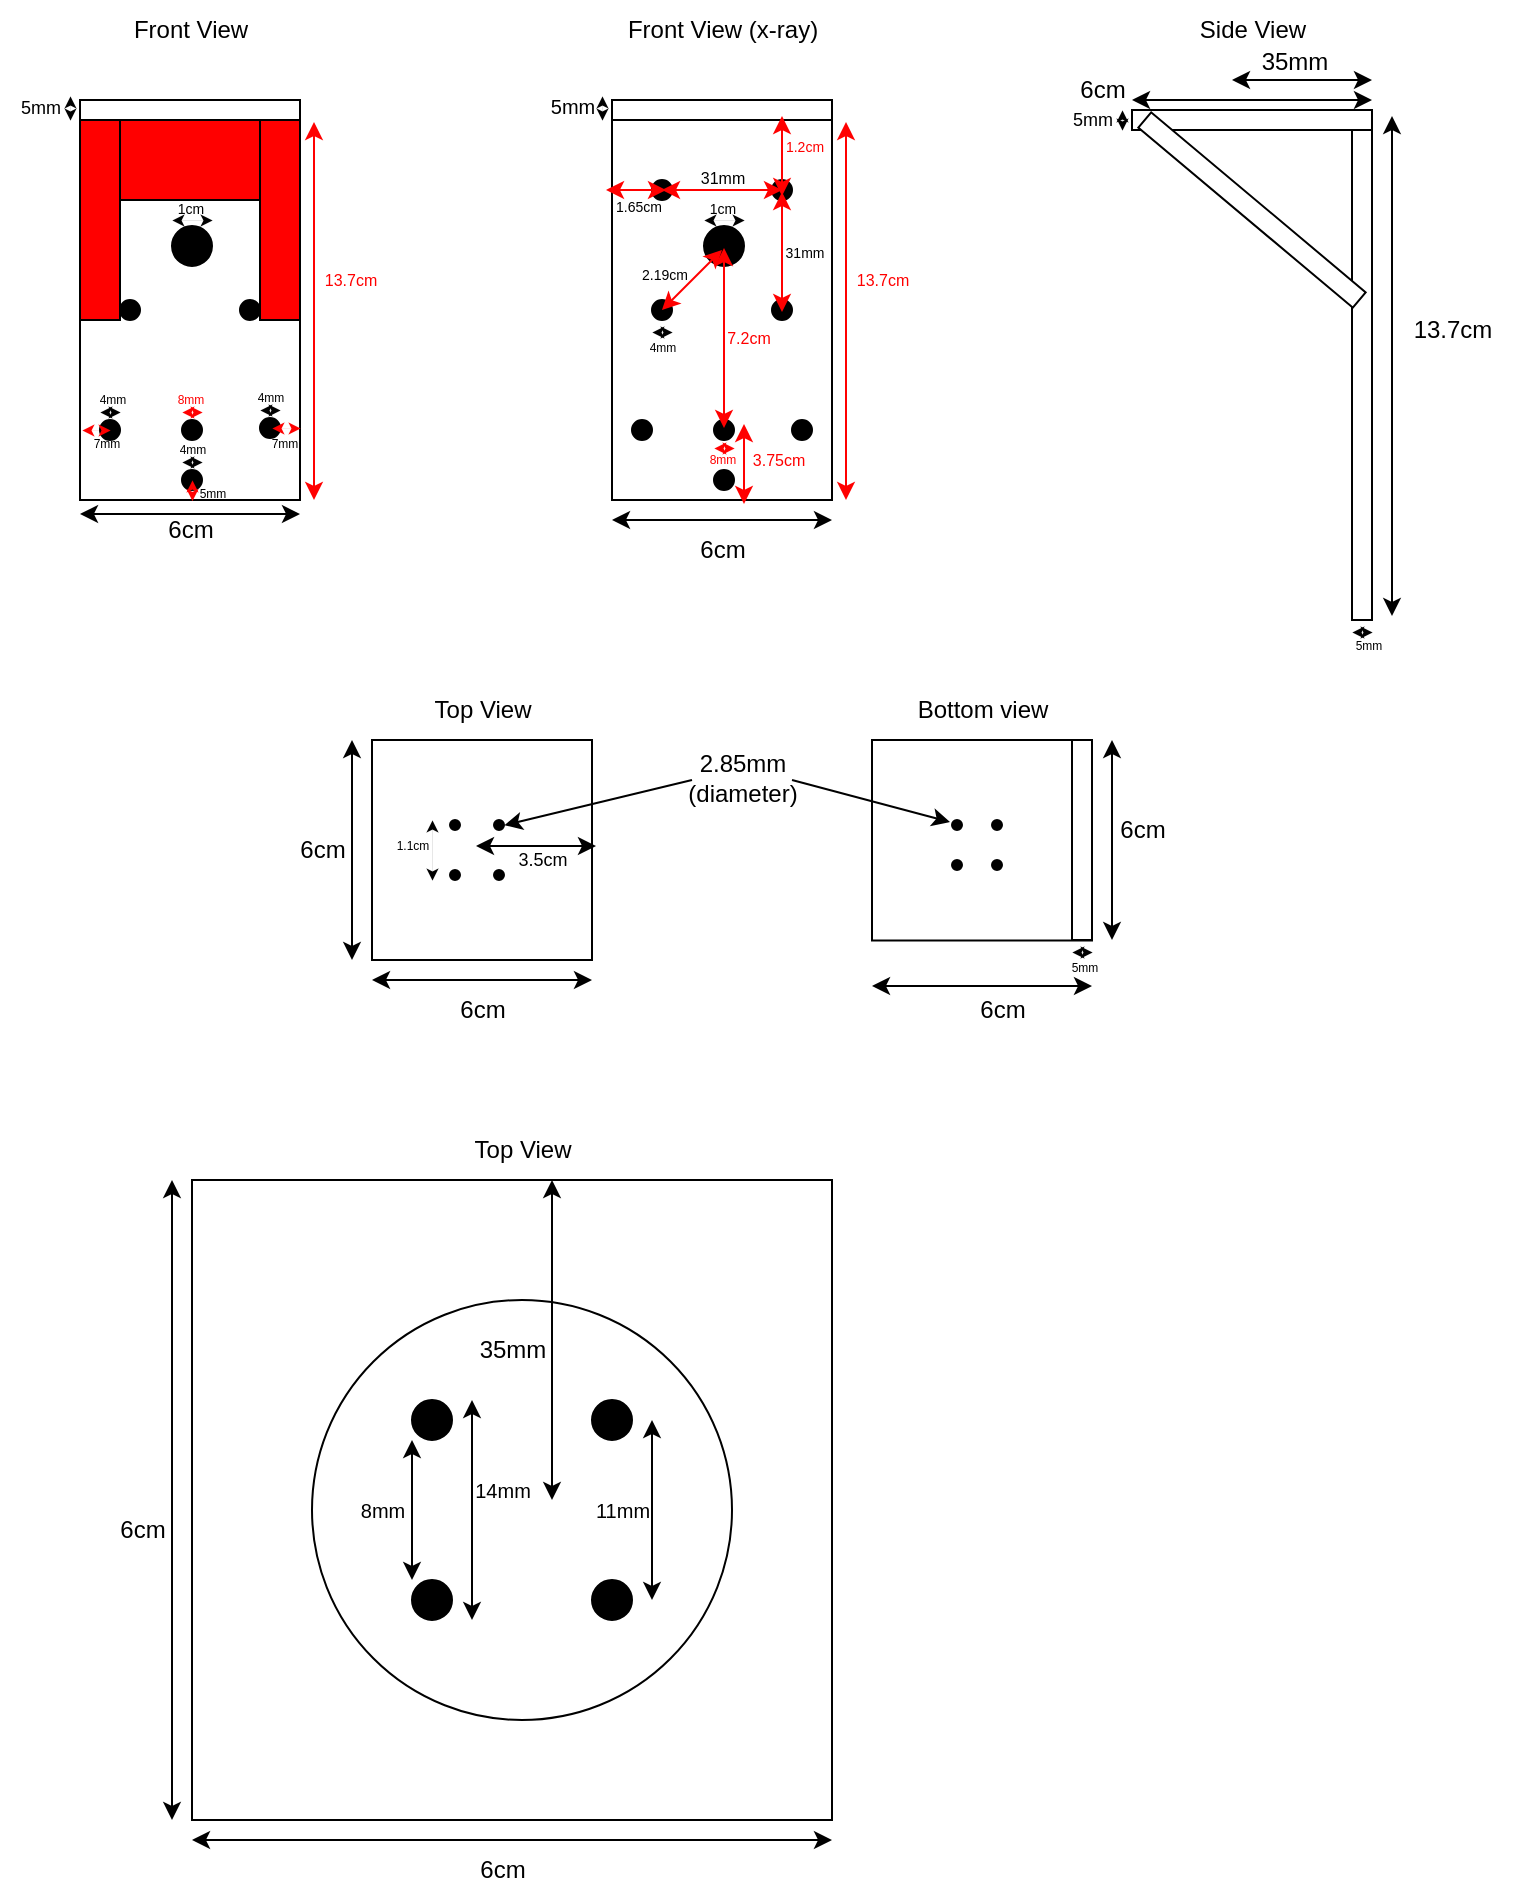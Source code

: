 <mxfile version="21.6.9" type="device">
  <diagram name="Page-1" id="BsBtJZdpCbDv1z-KSwcp">
    <mxGraphModel dx="869" dy="1185" grid="1" gridSize="10" guides="0" tooltips="1" connect="0" arrows="1" fold="1" page="1" pageScale="1" pageWidth="850" pageHeight="1100" math="0" shadow="0">
      <root>
        <mxCell id="0" />
        <mxCell id="1" parent="0" />
        <mxCell id="kdKn8kybxeGl5Rz80cqv-15" value="" style="rounded=0;whiteSpace=wrap;html=1;" parent="1" vertex="1">
          <mxGeometry x="150" y="640" width="320" height="320" as="geometry" />
        </mxCell>
        <mxCell id="kdKn8kybxeGl5Rz80cqv-3" value="" style="ellipse;whiteSpace=wrap;html=1;aspect=fixed;fillColor=none;" parent="1" vertex="1">
          <mxGeometry x="210" y="700" width="210" height="210" as="geometry" />
        </mxCell>
        <mxCell id="PWxH9HgvDrEOuIeiDxhd-13" value="" style="rounded=0;whiteSpace=wrap;html=1;fillColor=none;" parent="1" vertex="1">
          <mxGeometry x="240" y="420" width="110" height="110" as="geometry" />
        </mxCell>
        <mxCell id="k1mLw7IAGcoa_0EAjVNv-22" value="&lt;font style=&quot;font-size: 9px;&quot;&gt;3.5cm&lt;/font&gt;" style="text;html=1;align=center;verticalAlign=middle;resizable=0;points=[];autosize=1;strokeColor=none;fillColor=none;" parent="1" vertex="1">
          <mxGeometry x="300" y="464" width="50" height="30" as="geometry" />
        </mxCell>
        <mxCell id="PWxH9HgvDrEOuIeiDxhd-4" value="" style="rounded=0;whiteSpace=wrap;html=1;" parent="1" vertex="1">
          <mxGeometry x="730" y="105" width="10" height="255" as="geometry" />
        </mxCell>
        <mxCell id="PWxH9HgvDrEOuIeiDxhd-5" value="" style="rounded=0;whiteSpace=wrap;html=1;" parent="1" vertex="1">
          <mxGeometry x="620" y="105" width="120" height="10" as="geometry" />
        </mxCell>
        <mxCell id="PWxH9HgvDrEOuIeiDxhd-9" value="" style="rounded=0;whiteSpace=wrap;html=1;rotation=0;" parent="1" vertex="1">
          <mxGeometry x="490" y="420" width="110" height="100.25" as="geometry" />
        </mxCell>
        <mxCell id="PWxH9HgvDrEOuIeiDxhd-10" value="" style="rounded=0;whiteSpace=wrap;html=1;" parent="1" vertex="1">
          <mxGeometry x="590" y="420" width="10" height="100" as="geometry" />
        </mxCell>
        <mxCell id="PWxH9HgvDrEOuIeiDxhd-12" value="5mm" style="text;html=1;align=center;verticalAlign=middle;resizable=0;points=[];autosize=1;strokeColor=none;fillColor=none;fontSize=6;" parent="1" vertex="1">
          <mxGeometry x="718" y="363" width="40" height="20" as="geometry" />
        </mxCell>
        <mxCell id="PWxH9HgvDrEOuIeiDxhd-34" value="" style="ellipse;whiteSpace=wrap;html=1;aspect=fixed;fillColor=#000000;" parent="1" vertex="1">
          <mxGeometry x="279" y="460" width="5" height="5" as="geometry" />
        </mxCell>
        <mxCell id="PWxH9HgvDrEOuIeiDxhd-35" value="" style="ellipse;whiteSpace=wrap;html=1;aspect=fixed;fillColor=#000000;" parent="1" vertex="1">
          <mxGeometry x="301" y="460" width="5" height="5" as="geometry" />
        </mxCell>
        <mxCell id="PWxH9HgvDrEOuIeiDxhd-36" value="" style="ellipse;whiteSpace=wrap;html=1;aspect=fixed;fillColor=#000000;" parent="1" vertex="1">
          <mxGeometry x="301" y="485" width="5" height="5" as="geometry" />
        </mxCell>
        <mxCell id="PWxH9HgvDrEOuIeiDxhd-37" value="" style="ellipse;whiteSpace=wrap;html=1;aspect=fixed;fillColor=#000000;" parent="1" vertex="1">
          <mxGeometry x="279" y="485" width="5" height="5" as="geometry" />
        </mxCell>
        <mxCell id="PWxH9HgvDrEOuIeiDxhd-44" value="" style="endArrow=classic;html=1;rounded=0;entryX=1.038;entryY=0.524;entryDx=0;entryDy=0;entryPerimeter=0;" parent="1" target="PWxH9HgvDrEOuIeiDxhd-35" edge="1">
          <mxGeometry width="50" height="50" relative="1" as="geometry">
            <mxPoint x="400" y="440" as="sourcePoint" />
            <mxPoint x="430" y="360" as="targetPoint" />
          </mxGeometry>
        </mxCell>
        <mxCell id="PWxH9HgvDrEOuIeiDxhd-45" value="2.85mm&lt;br&gt;(diameter)" style="text;html=1;align=center;verticalAlign=middle;resizable=0;points=[];autosize=1;strokeColor=none;fillColor=none;" parent="1" vertex="1">
          <mxGeometry x="385" y="419" width="80" height="40" as="geometry" />
        </mxCell>
        <mxCell id="PWxH9HgvDrEOuIeiDxhd-46" value="" style="endArrow=classic;startArrow=classic;html=1;rounded=0;" parent="1" edge="1">
          <mxGeometry width="50" height="50" relative="1" as="geometry">
            <mxPoint x="740" y="100" as="sourcePoint" />
            <mxPoint x="620" y="100" as="targetPoint" />
          </mxGeometry>
        </mxCell>
        <mxCell id="PWxH9HgvDrEOuIeiDxhd-47" value="6cm" style="text;html=1;align=center;verticalAlign=middle;resizable=0;points=[];autosize=1;strokeColor=none;fillColor=none;" parent="1" vertex="1">
          <mxGeometry x="580" y="80" width="50" height="30" as="geometry" />
        </mxCell>
        <mxCell id="PWxH9HgvDrEOuIeiDxhd-50" value="" style="endArrow=classic;startArrow=classic;html=1;rounded=0;" parent="1" edge="1">
          <mxGeometry width="50" height="50" relative="1" as="geometry">
            <mxPoint x="330" y="800" as="sourcePoint" />
            <mxPoint x="330" y="640" as="targetPoint" />
          </mxGeometry>
        </mxCell>
        <mxCell id="PWxH9HgvDrEOuIeiDxhd-54" value="" style="ellipse;whiteSpace=wrap;html=1;aspect=fixed;fillColor=#000000;" parent="1" vertex="1">
          <mxGeometry x="550" y="460" width="5" height="5" as="geometry" />
        </mxCell>
        <mxCell id="PWxH9HgvDrEOuIeiDxhd-55" value="" style="ellipse;whiteSpace=wrap;html=1;aspect=fixed;fillColor=#000000;" parent="1" vertex="1">
          <mxGeometry x="530" y="480" width="5" height="5" as="geometry" />
        </mxCell>
        <mxCell id="PWxH9HgvDrEOuIeiDxhd-56" value="" style="ellipse;whiteSpace=wrap;html=1;aspect=fixed;fillColor=#000000;" parent="1" vertex="1">
          <mxGeometry x="530" y="460" width="5" height="5" as="geometry" />
        </mxCell>
        <mxCell id="PWxH9HgvDrEOuIeiDxhd-57" value="" style="ellipse;whiteSpace=wrap;html=1;aspect=fixed;fillColor=#000000;" parent="1" vertex="1">
          <mxGeometry x="550" y="480" width="5" height="5" as="geometry" />
        </mxCell>
        <mxCell id="PWxH9HgvDrEOuIeiDxhd-59" value="Side View" style="text;html=1;align=center;verticalAlign=middle;resizable=0;points=[];autosize=1;strokeColor=none;fillColor=none;" parent="1" vertex="1">
          <mxGeometry x="640" y="50" width="80" height="30" as="geometry" />
        </mxCell>
        <mxCell id="PWxH9HgvDrEOuIeiDxhd-60" value="Top View" style="text;html=1;align=center;verticalAlign=middle;resizable=0;points=[];autosize=1;strokeColor=none;fillColor=none;" parent="1" vertex="1">
          <mxGeometry x="260" y="390" width="70" height="30" as="geometry" />
        </mxCell>
        <mxCell id="PWxH9HgvDrEOuIeiDxhd-61" value="Bottom view" style="text;html=1;align=center;verticalAlign=middle;resizable=0;points=[];autosize=1;strokeColor=none;fillColor=none;" parent="1" vertex="1">
          <mxGeometry x="500" y="390" width="90" height="30" as="geometry" />
        </mxCell>
        <mxCell id="PWxH9HgvDrEOuIeiDxhd-62" value="" style="endArrow=classic;html=1;rounded=0;entryX=-0.2;entryY=0.2;entryDx=0;entryDy=0;entryPerimeter=0;" parent="1" target="PWxH9HgvDrEOuIeiDxhd-56" edge="1">
          <mxGeometry width="50" height="50" relative="1" as="geometry">
            <mxPoint x="450" y="440" as="sourcePoint" />
            <mxPoint x="380" y="340" as="targetPoint" />
          </mxGeometry>
        </mxCell>
        <mxCell id="k1mLw7IAGcoa_0EAjVNv-1" value="" style="endArrow=classic;startArrow=classic;html=1;rounded=0;" parent="1" edge="1">
          <mxGeometry width="50" height="50" relative="1" as="geometry">
            <mxPoint x="350" y="540" as="sourcePoint" />
            <mxPoint x="240" y="540" as="targetPoint" />
          </mxGeometry>
        </mxCell>
        <mxCell id="k1mLw7IAGcoa_0EAjVNv-2" value="6cm" style="text;html=1;align=center;verticalAlign=middle;resizable=0;points=[];autosize=1;strokeColor=none;fillColor=none;" parent="1" vertex="1">
          <mxGeometry x="270" y="540" width="50" height="30" as="geometry" />
        </mxCell>
        <mxCell id="k1mLw7IAGcoa_0EAjVNv-3" value="" style="endArrow=classic;startArrow=classic;html=1;rounded=0;" parent="1" edge="1">
          <mxGeometry width="50" height="50" relative="1" as="geometry">
            <mxPoint x="230" y="530" as="sourcePoint" />
            <mxPoint x="230" y="420" as="targetPoint" />
          </mxGeometry>
        </mxCell>
        <mxCell id="k1mLw7IAGcoa_0EAjVNv-4" value="6cm" style="text;html=1;align=center;verticalAlign=middle;resizable=0;points=[];autosize=1;strokeColor=none;fillColor=none;" parent="1" vertex="1">
          <mxGeometry x="190" y="460" width="50" height="30" as="geometry" />
        </mxCell>
        <mxCell id="k1mLw7IAGcoa_0EAjVNv-6" value="" style="endArrow=classic;startArrow=classic;html=1;rounded=0;" parent="1" edge="1">
          <mxGeometry width="50" height="50" relative="1" as="geometry">
            <mxPoint x="750" y="358" as="sourcePoint" />
            <mxPoint x="750" y="108" as="targetPoint" />
          </mxGeometry>
        </mxCell>
        <mxCell id="k1mLw7IAGcoa_0EAjVNv-7" value="13.7cm" style="text;html=1;align=center;verticalAlign=middle;resizable=0;points=[];autosize=1;strokeColor=none;fillColor=none;" parent="1" vertex="1">
          <mxGeometry x="750" y="200" width="60" height="30" as="geometry" />
        </mxCell>
        <mxCell id="k1mLw7IAGcoa_0EAjVNv-8" value="" style="endArrow=classic;startArrow=classic;html=1;rounded=0;" parent="1" edge="1">
          <mxGeometry width="50" height="50" relative="1" as="geometry">
            <mxPoint x="600" y="543" as="sourcePoint" />
            <mxPoint x="490" y="543" as="targetPoint" />
          </mxGeometry>
        </mxCell>
        <mxCell id="k1mLw7IAGcoa_0EAjVNv-9" value="6cm" style="text;html=1;align=center;verticalAlign=middle;resizable=0;points=[];autosize=1;strokeColor=none;fillColor=none;" parent="1" vertex="1">
          <mxGeometry x="530" y="540" width="50" height="30" as="geometry" />
        </mxCell>
        <mxCell id="k1mLw7IAGcoa_0EAjVNv-10" value="5mm" style="text;html=1;align=center;verticalAlign=middle;resizable=0;points=[];autosize=1;strokeColor=none;fillColor=none;fontSize=6;" parent="1" vertex="1">
          <mxGeometry x="576" y="524" width="40" height="20" as="geometry" />
        </mxCell>
        <mxCell id="k1mLw7IAGcoa_0EAjVNv-11" value="" style="endArrow=classic;startArrow=classic;html=1;rounded=0;strokeWidth=0;" parent="1" edge="1">
          <mxGeometry width="50" height="50" relative="1" as="geometry">
            <mxPoint x="590" y="526" as="sourcePoint" />
            <mxPoint x="600" y="526" as="targetPoint" />
          </mxGeometry>
        </mxCell>
        <mxCell id="k1mLw7IAGcoa_0EAjVNv-12" value="" style="endArrow=classic;startArrow=classic;html=1;rounded=0;" parent="1" edge="1">
          <mxGeometry width="50" height="50" relative="1" as="geometry">
            <mxPoint x="610" y="520" as="sourcePoint" />
            <mxPoint x="610" y="420" as="targetPoint" />
          </mxGeometry>
        </mxCell>
        <mxCell id="k1mLw7IAGcoa_0EAjVNv-13" value="6cm" style="text;html=1;align=center;verticalAlign=middle;resizable=0;points=[];autosize=1;strokeColor=none;fillColor=none;" parent="1" vertex="1">
          <mxGeometry x="600" y="450" width="50" height="30" as="geometry" />
        </mxCell>
        <mxCell id="kdKn8kybxeGl5Rz80cqv-1" value="" style="endArrow=classic;startArrow=classic;html=1;rounded=0;strokeWidth=0;" parent="1" edge="1">
          <mxGeometry width="50" height="50" relative="1" as="geometry">
            <mxPoint x="270" y="490" as="sourcePoint" />
            <mxPoint x="270" y="460" as="targetPoint" />
          </mxGeometry>
        </mxCell>
        <mxCell id="kdKn8kybxeGl5Rz80cqv-2" value="14mm" style="text;html=1;align=center;verticalAlign=middle;resizable=0;points=[];autosize=1;strokeColor=none;fillColor=none;fontSize=10;" parent="1" vertex="1">
          <mxGeometry x="280" y="780" width="50" height="30" as="geometry" />
        </mxCell>
        <mxCell id="kdKn8kybxeGl5Rz80cqv-4" value="" style="ellipse;whiteSpace=wrap;html=1;aspect=fixed;fillColor=#000000;" parent="1" vertex="1">
          <mxGeometry x="260" y="750" width="20" height="20" as="geometry" />
        </mxCell>
        <mxCell id="kdKn8kybxeGl5Rz80cqv-5" value="" style="ellipse;whiteSpace=wrap;html=1;aspect=fixed;fillColor=#000000;" parent="1" vertex="1">
          <mxGeometry x="350" y="750" width="20" height="20" as="geometry" />
        </mxCell>
        <mxCell id="kdKn8kybxeGl5Rz80cqv-6" value="" style="ellipse;whiteSpace=wrap;html=1;aspect=fixed;fillColor=#000000;" parent="1" vertex="1">
          <mxGeometry x="260" y="840" width="20" height="20" as="geometry" />
        </mxCell>
        <mxCell id="kdKn8kybxeGl5Rz80cqv-7" value="" style="ellipse;whiteSpace=wrap;html=1;aspect=fixed;fillColor=#000000;" parent="1" vertex="1">
          <mxGeometry x="350" y="840" width="20" height="20" as="geometry" />
        </mxCell>
        <mxCell id="kdKn8kybxeGl5Rz80cqv-8" value="" style="endArrow=classic;startArrow=classic;html=1;rounded=0;" parent="1" edge="1">
          <mxGeometry width="50" height="50" relative="1" as="geometry">
            <mxPoint x="290" y="860" as="sourcePoint" />
            <mxPoint x="290" y="750" as="targetPoint" />
          </mxGeometry>
        </mxCell>
        <mxCell id="kdKn8kybxeGl5Rz80cqv-9" value="" style="endArrow=classic;startArrow=classic;html=1;rounded=0;" parent="1" edge="1">
          <mxGeometry width="50" height="50" relative="1" as="geometry">
            <mxPoint x="260" y="840" as="sourcePoint" />
            <mxPoint x="260" y="770" as="targetPoint" />
          </mxGeometry>
        </mxCell>
        <mxCell id="kdKn8kybxeGl5Rz80cqv-10" value="8mm" style="text;html=1;align=center;verticalAlign=middle;resizable=0;points=[];autosize=1;strokeColor=none;fillColor=none;fontSize=10;" parent="1" vertex="1">
          <mxGeometry x="220" y="790" width="50" height="30" as="geometry" />
        </mxCell>
        <mxCell id="kdKn8kybxeGl5Rz80cqv-11" value="" style="endArrow=classic;startArrow=classic;html=1;rounded=0;" parent="1" edge="1">
          <mxGeometry width="50" height="50" relative="1" as="geometry">
            <mxPoint x="380" y="850" as="sourcePoint" />
            <mxPoint x="380" y="760" as="targetPoint" />
          </mxGeometry>
        </mxCell>
        <mxCell id="kdKn8kybxeGl5Rz80cqv-12" value="11mm" style="text;html=1;align=center;verticalAlign=middle;resizable=0;points=[];autosize=1;strokeColor=none;fillColor=none;fontSize=10;" parent="1" vertex="1">
          <mxGeometry x="340" y="790" width="50" height="30" as="geometry" />
        </mxCell>
        <mxCell id="kdKn8kybxeGl5Rz80cqv-13" value="35mm" style="text;html=1;align=center;verticalAlign=middle;resizable=0;points=[];autosize=1;strokeColor=none;fillColor=none;" parent="1" vertex="1">
          <mxGeometry x="280" y="710" width="60" height="30" as="geometry" />
        </mxCell>
        <mxCell id="kdKn8kybxeGl5Rz80cqv-17" value="" style="endArrow=classic;startArrow=classic;html=1;rounded=0;" parent="1" edge="1">
          <mxGeometry width="50" height="50" relative="1" as="geometry">
            <mxPoint x="740" y="90" as="sourcePoint" />
            <mxPoint x="670" y="90" as="targetPoint" />
          </mxGeometry>
        </mxCell>
        <mxCell id="kdKn8kybxeGl5Rz80cqv-21" value="35mm" style="text;html=1;align=center;verticalAlign=middle;resizable=0;points=[];autosize=1;strokeColor=none;fillColor=none;" parent="1" vertex="1">
          <mxGeometry x="671" y="66" width="60" height="30" as="geometry" />
        </mxCell>
        <mxCell id="kdKn8kybxeGl5Rz80cqv-22" value="Top View" style="text;html=1;align=center;verticalAlign=middle;resizable=0;points=[];autosize=1;strokeColor=none;fillColor=none;" parent="1" vertex="1">
          <mxGeometry x="280" y="610" width="70" height="30" as="geometry" />
        </mxCell>
        <mxCell id="kdKn8kybxeGl5Rz80cqv-23" value="" style="endArrow=classic;startArrow=classic;html=1;rounded=0;" parent="1" edge="1">
          <mxGeometry width="50" height="50" relative="1" as="geometry">
            <mxPoint x="470" y="970" as="sourcePoint" />
            <mxPoint x="150" y="970" as="targetPoint" />
          </mxGeometry>
        </mxCell>
        <mxCell id="kdKn8kybxeGl5Rz80cqv-24" value="6cm" style="text;html=1;align=center;verticalAlign=middle;resizable=0;points=[];autosize=1;strokeColor=none;fillColor=none;" parent="1" vertex="1">
          <mxGeometry x="280" y="970" width="50" height="30" as="geometry" />
        </mxCell>
        <mxCell id="kdKn8kybxeGl5Rz80cqv-25" value="" style="endArrow=classic;startArrow=classic;html=1;rounded=0;" parent="1" edge="1">
          <mxGeometry width="50" height="50" relative="1" as="geometry">
            <mxPoint x="140" y="960" as="sourcePoint" />
            <mxPoint x="140" y="640" as="targetPoint" />
          </mxGeometry>
        </mxCell>
        <mxCell id="kdKn8kybxeGl5Rz80cqv-26" value="6cm" style="text;html=1;align=center;verticalAlign=middle;resizable=0;points=[];autosize=1;strokeColor=none;fillColor=none;" parent="1" vertex="1">
          <mxGeometry x="100" y="800" width="50" height="30" as="geometry" />
        </mxCell>
        <mxCell id="33aO2TNAjWirLoOw_Xwe-1" value="" style="rounded=0;whiteSpace=wrap;html=1;" parent="1" vertex="1">
          <mxGeometry x="360" y="100" width="110" height="200" as="geometry" />
        </mxCell>
        <mxCell id="33aO2TNAjWirLoOw_Xwe-2" value="" style="rounded=0;whiteSpace=wrap;html=1;" parent="1" vertex="1">
          <mxGeometry x="360" y="100" width="110" height="10" as="geometry" />
        </mxCell>
        <mxCell id="33aO2TNAjWirLoOw_Xwe-3" value="" style="ellipse;whiteSpace=wrap;html=1;aspect=fixed;fillColor=#000000;" parent="1" vertex="1">
          <mxGeometry x="380" y="140" width="10" height="10" as="geometry" />
        </mxCell>
        <mxCell id="33aO2TNAjWirLoOw_Xwe-4" value="" style="endArrow=classic;startArrow=classic;html=1;rounded=0;strokeColor=#FF0000;" parent="1" edge="1">
          <mxGeometry width="50" height="50" relative="1" as="geometry">
            <mxPoint x="477" y="300" as="sourcePoint" />
            <mxPoint x="477" y="111" as="targetPoint" />
          </mxGeometry>
        </mxCell>
        <mxCell id="33aO2TNAjWirLoOw_Xwe-6" value="" style="ellipse;whiteSpace=wrap;html=1;aspect=fixed;fillColor=#000000;" parent="1" vertex="1">
          <mxGeometry x="440" y="140" width="10" height="10" as="geometry" />
        </mxCell>
        <mxCell id="33aO2TNAjWirLoOw_Xwe-7" value="" style="ellipse;whiteSpace=wrap;html=1;aspect=fixed;fillColor=#000000;" parent="1" vertex="1">
          <mxGeometry x="440" y="200" width="10" height="10" as="geometry" />
        </mxCell>
        <mxCell id="33aO2TNAjWirLoOw_Xwe-12" value="4mm" style="text;html=1;align=center;verticalAlign=middle;resizable=0;points=[];autosize=1;strokeColor=none;fillColor=none;fontSize=6;" parent="1" vertex="1">
          <mxGeometry x="365" y="214" width="40" height="20" as="geometry" />
        </mxCell>
        <mxCell id="33aO2TNAjWirLoOw_Xwe-8" value="" style="ellipse;whiteSpace=wrap;html=1;aspect=fixed;fillColor=#000000;" parent="1" vertex="1">
          <mxGeometry x="380" y="200" width="10" height="10" as="geometry" />
        </mxCell>
        <mxCell id="33aO2TNAjWirLoOw_Xwe-9" value="" style="endArrow=classic;startArrow=classic;html=1;rounded=0;strokeColor=#FF0000;" parent="1" edge="1">
          <mxGeometry width="50" height="50" relative="1" as="geometry">
            <mxPoint x="445" y="206" as="sourcePoint" />
            <mxPoint x="445" y="146" as="targetPoint" />
          </mxGeometry>
        </mxCell>
        <mxCell id="33aO2TNAjWirLoOw_Xwe-10" value="&lt;font style=&quot;font-size: 7px;&quot;&gt;31mm&lt;/font&gt;" style="text;html=1;align=center;verticalAlign=middle;resizable=0;points=[];autosize=1;strokeColor=none;fillColor=none;fontSize=10;" parent="1" vertex="1">
          <mxGeometry x="436" y="160" width="40" height="30" as="geometry" />
        </mxCell>
        <mxCell id="33aO2TNAjWirLoOw_Xwe-11" value="" style="endArrow=classic;startArrow=classic;html=1;rounded=0;strokeWidth=0;" parent="1" edge="1">
          <mxGeometry width="50" height="50" relative="1" as="geometry">
            <mxPoint x="380" y="216" as="sourcePoint" />
            <mxPoint x="390" y="216" as="targetPoint" />
          </mxGeometry>
        </mxCell>
        <mxCell id="33aO2TNAjWirLoOw_Xwe-13" value="" style="endArrow=classic;startArrow=classic;html=1;rounded=0;strokeColor=#FF0000;" parent="1" edge="1">
          <mxGeometry width="50" height="50" relative="1" as="geometry">
            <mxPoint x="357" y="145" as="sourcePoint" />
            <mxPoint x="387" y="145" as="targetPoint" />
          </mxGeometry>
        </mxCell>
        <mxCell id="33aO2TNAjWirLoOw_Xwe-14" value="1.65cm" style="text;html=1;align=center;verticalAlign=middle;resizable=0;points=[];autosize=1;strokeColor=none;fillColor=none;fontSize=7;" parent="1" vertex="1">
          <mxGeometry x="348" y="144" width="50" height="20" as="geometry" />
        </mxCell>
        <mxCell id="33aO2TNAjWirLoOw_Xwe-15" value="" style="endArrow=classic;startArrow=classic;html=1;rounded=0;" parent="1" edge="1">
          <mxGeometry width="50" height="50" relative="1" as="geometry">
            <mxPoint x="470" y="310" as="sourcePoint" />
            <mxPoint x="360" y="310" as="targetPoint" />
          </mxGeometry>
        </mxCell>
        <mxCell id="33aO2TNAjWirLoOw_Xwe-16" value="6cm" style="text;html=1;align=center;verticalAlign=middle;resizable=0;points=[];autosize=1;strokeColor=none;fillColor=none;" parent="1" vertex="1">
          <mxGeometry x="390" y="310" width="50" height="30" as="geometry" />
        </mxCell>
        <mxCell id="33aO2TNAjWirLoOw_Xwe-17" value="Front View (x-ray)" style="text;html=1;align=center;verticalAlign=middle;resizable=0;points=[];autosize=1;strokeColor=none;fillColor=none;" parent="1" vertex="1">
          <mxGeometry x="355" y="50" width="120" height="30" as="geometry" />
        </mxCell>
        <mxCell id="33aO2TNAjWirLoOw_Xwe-18" value="" style="ellipse;whiteSpace=wrap;html=1;aspect=fixed;fillColor=#000000;" parent="1" vertex="1">
          <mxGeometry x="406" y="163" width="20" height="20" as="geometry" />
        </mxCell>
        <mxCell id="33aO2TNAjWirLoOw_Xwe-19" value="1cm" style="text;html=1;align=center;verticalAlign=middle;resizable=0;points=[];autosize=1;strokeColor=none;fillColor=none;fontSize=7;" parent="1" vertex="1">
          <mxGeometry x="395" y="145" width="40" height="20" as="geometry" />
        </mxCell>
        <mxCell id="33aO2TNAjWirLoOw_Xwe-20" value="" style="endArrow=classic;startArrow=classic;html=1;rounded=0;strokeWidth=0;" parent="1" edge="1">
          <mxGeometry width="50" height="50" relative="1" as="geometry">
            <mxPoint x="406" y="160" as="sourcePoint" />
            <mxPoint x="426" y="160" as="targetPoint" />
          </mxGeometry>
        </mxCell>
        <mxCell id="33aO2TNAjWirLoOw_Xwe-22" value="2.19cm" style="text;html=1;align=center;verticalAlign=middle;resizable=0;points=[];autosize=1;strokeColor=none;fillColor=none;fontSize=7;" parent="1" vertex="1">
          <mxGeometry x="361" y="178" width="50" height="20" as="geometry" />
        </mxCell>
        <mxCell id="33aO2TNAjWirLoOw_Xwe-21" value="" style="endArrow=classic;startArrow=classic;html=1;rounded=0;strokeColor=#FF0000;" parent="1" edge="1">
          <mxGeometry width="50" height="50" relative="1" as="geometry">
            <mxPoint x="385" y="205" as="sourcePoint" />
            <mxPoint x="415" y="175" as="targetPoint" />
          </mxGeometry>
        </mxCell>
        <mxCell id="33aO2TNAjWirLoOw_Xwe-23" value="" style="endArrow=classic;startArrow=classic;html=1;rounded=0;strokeWidth=0;" parent="1" edge="1">
          <mxGeometry width="50" height="50" relative="1" as="geometry">
            <mxPoint x="355" y="98" as="sourcePoint" />
            <mxPoint x="355" y="110" as="targetPoint" />
          </mxGeometry>
        </mxCell>
        <mxCell id="33aO2TNAjWirLoOw_Xwe-30" value="&lt;span style=&quot;font-size: 7px; font-weight: normal;&quot;&gt;1.2cm&lt;/span&gt;" style="text;html=1;align=center;verticalAlign=middle;resizable=0;points=[];autosize=1;strokeColor=none;fillColor=none;fontSize=7;fontStyle=1;fontColor=#FF0000;" parent="1" vertex="1">
          <mxGeometry x="436" y="114" width="40" height="20" as="geometry" />
        </mxCell>
        <mxCell id="33aO2TNAjWirLoOw_Xwe-24" value="&lt;font style=&quot;font-size: 10px;&quot;&gt;5mm&lt;/font&gt;" style="text;html=1;align=center;verticalAlign=middle;resizable=0;points=[];autosize=1;strokeColor=none;fillColor=none;" parent="1" vertex="1">
          <mxGeometry x="315" y="88" width="50" height="30" as="geometry" />
        </mxCell>
        <mxCell id="33aO2TNAjWirLoOw_Xwe-25" value="" style="endArrow=classic;startArrow=classic;html=1;rounded=0;strokeColor=#ff0000;" parent="1" edge="1">
          <mxGeometry width="50" height="50" relative="1" as="geometry">
            <mxPoint x="445" y="145" as="sourcePoint" />
            <mxPoint x="385" y="145" as="targetPoint" />
          </mxGeometry>
        </mxCell>
        <mxCell id="33aO2TNAjWirLoOw_Xwe-26" value="&lt;font style=&quot;font-size: 8px;&quot;&gt;31mm&lt;/font&gt;" style="text;html=1;align=center;verticalAlign=middle;resizable=0;points=[];autosize=1;strokeColor=none;fillColor=none;fontSize=10;" parent="1" vertex="1">
          <mxGeometry x="390" y="123" width="50" height="30" as="geometry" />
        </mxCell>
        <mxCell id="33aO2TNAjWirLoOw_Xwe-29" value="" style="endArrow=classic;startArrow=classic;html=1;rounded=0;strokeColor=#FF0000;" parent="1" edge="1">
          <mxGeometry width="50" height="50" relative="1" as="geometry">
            <mxPoint x="445" y="148" as="sourcePoint" />
            <mxPoint x="445" y="108" as="targetPoint" />
          </mxGeometry>
        </mxCell>
        <mxCell id="33aO2TNAjWirLoOw_Xwe-31" value="" style="ellipse;whiteSpace=wrap;html=1;aspect=fixed;fillColor=#000000;" parent="1" vertex="1">
          <mxGeometry x="411" y="260" width="10" height="10" as="geometry" />
        </mxCell>
        <mxCell id="33aO2TNAjWirLoOw_Xwe-32" value="" style="endArrow=classic;startArrow=classic;html=1;rounded=0;fontColor=#FF0000;strokeColor=#FF0000;" parent="1" edge="1">
          <mxGeometry width="50" height="50" relative="1" as="geometry">
            <mxPoint x="416" y="264" as="sourcePoint" />
            <mxPoint x="416" y="174" as="targetPoint" />
          </mxGeometry>
        </mxCell>
        <mxCell id="33aO2TNAjWirLoOw_Xwe-38" value="8mm" style="text;html=1;align=center;verticalAlign=middle;resizable=0;points=[];autosize=1;strokeColor=none;fillColor=none;fontSize=6;fontColor=#FF0000;" parent="1" vertex="1">
          <mxGeometry x="395" y="270" width="40" height="20" as="geometry" />
        </mxCell>
        <mxCell id="33aO2TNAjWirLoOw_Xwe-33" value="&lt;font style=&quot;font-size: 8px;&quot;&gt;7.2cm&lt;/font&gt;" style="text;html=1;align=center;verticalAlign=middle;resizable=0;points=[];autosize=1;strokeColor=none;fillColor=none;fontSize=8;fontColor=#FF0000;" parent="1" vertex="1">
          <mxGeometry x="403" y="209" width="50" height="20" as="geometry" />
        </mxCell>
        <mxCell id="33aO2TNAjWirLoOw_Xwe-36" value="" style="endArrow=classic;startArrow=classic;html=1;rounded=0;strokeWidth=0;strokeColor=#FF0000;" parent="1" edge="1">
          <mxGeometry width="50" height="50" relative="1" as="geometry">
            <mxPoint x="411" y="274" as="sourcePoint" />
            <mxPoint x="421" y="274" as="targetPoint" />
          </mxGeometry>
        </mxCell>
        <mxCell id="33aO2TNAjWirLoOw_Xwe-39" value="" style="endArrow=classic;startArrow=classic;html=1;rounded=0;fontColor=#FF0000;strokeColor=#FF0000;" parent="1" edge="1">
          <mxGeometry width="50" height="50" relative="1" as="geometry">
            <mxPoint x="426" y="302" as="sourcePoint" />
            <mxPoint x="426" y="262" as="targetPoint" />
          </mxGeometry>
        </mxCell>
        <mxCell id="33aO2TNAjWirLoOw_Xwe-40" value="3.75cm" style="text;html=1;align=center;verticalAlign=middle;resizable=0;points=[];autosize=1;strokeColor=none;fillColor=none;fontSize=8;fontColor=#FF0000;" parent="1" vertex="1">
          <mxGeometry x="418" y="270" width="50" height="20" as="geometry" />
        </mxCell>
        <mxCell id="33aO2TNAjWirLoOw_Xwe-41" value="13.7cm" style="text;html=1;align=center;verticalAlign=middle;resizable=0;points=[];autosize=1;strokeColor=none;fillColor=none;fontSize=8;fontColor=#FF0000;" parent="1" vertex="1">
          <mxGeometry x="470" y="180" width="50" height="20" as="geometry" />
        </mxCell>
        <mxCell id="33aO2TNAjWirLoOw_Xwe-42" value="" style="endArrow=classic;startArrow=classic;html=1;rounded=0;strokeWidth=0;" parent="1" edge="1">
          <mxGeometry width="50" height="50" relative="1" as="geometry">
            <mxPoint x="730" y="366" as="sourcePoint" />
            <mxPoint x="740" y="366" as="targetPoint" />
          </mxGeometry>
        </mxCell>
        <mxCell id="33aO2TNAjWirLoOw_Xwe-44" value="5mm" style="text;html=1;align=center;verticalAlign=middle;resizable=0;points=[];autosize=1;strokeColor=none;fillColor=none;fontSize=9;" parent="1" vertex="1">
          <mxGeometry x="580" y="100" width="40" height="20" as="geometry" />
        </mxCell>
        <mxCell id="33aO2TNAjWirLoOw_Xwe-45" value="" style="endArrow=classic;startArrow=classic;html=1;rounded=0;strokeWidth=0;" parent="1" edge="1">
          <mxGeometry width="50" height="50" relative="1" as="geometry">
            <mxPoint x="615" y="105" as="sourcePoint" />
            <mxPoint x="615" y="115" as="targetPoint" />
          </mxGeometry>
        </mxCell>
        <mxCell id="33aO2TNAjWirLoOw_Xwe-52" value="" style="rounded=0;whiteSpace=wrap;html=1;" parent="1" vertex="1">
          <mxGeometry x="94" y="100" width="110" height="200" as="geometry" />
        </mxCell>
        <mxCell id="33aO2TNAjWirLoOw_Xwe-53" value="" style="rounded=0;whiteSpace=wrap;html=1;" parent="1" vertex="1">
          <mxGeometry x="94" y="100" width="110" height="10" as="geometry" />
        </mxCell>
        <mxCell id="33aO2TNAjWirLoOw_Xwe-54" value="" style="ellipse;whiteSpace=wrap;html=1;aspect=fixed;fillColor=#000000;" parent="1" vertex="1">
          <mxGeometry x="114" y="140" width="10" height="10" as="geometry" />
        </mxCell>
        <mxCell id="33aO2TNAjWirLoOw_Xwe-56" value="" style="ellipse;whiteSpace=wrap;html=1;aspect=fixed;fillColor=#000000;" parent="1" vertex="1">
          <mxGeometry x="174" y="140" width="10" height="10" as="geometry" />
        </mxCell>
        <mxCell id="33aO2TNAjWirLoOw_Xwe-57" value="" style="ellipse;whiteSpace=wrap;html=1;aspect=fixed;fillColor=#000000;" parent="1" vertex="1">
          <mxGeometry x="174" y="200" width="10" height="10" as="geometry" />
        </mxCell>
        <mxCell id="33aO2TNAjWirLoOw_Xwe-59" value="" style="ellipse;whiteSpace=wrap;html=1;aspect=fixed;fillColor=#000000;" parent="1" vertex="1">
          <mxGeometry x="114" y="200" width="10" height="10" as="geometry" />
        </mxCell>
        <mxCell id="33aO2TNAjWirLoOw_Xwe-65" value="" style="endArrow=classic;startArrow=classic;html=1;rounded=0;" parent="1" edge="1">
          <mxGeometry width="50" height="50" relative="1" as="geometry">
            <mxPoint x="204" y="307" as="sourcePoint" />
            <mxPoint x="94" y="307" as="targetPoint" />
          </mxGeometry>
        </mxCell>
        <mxCell id="33aO2TNAjWirLoOw_Xwe-66" value="6cm" style="text;html=1;align=center;verticalAlign=middle;resizable=0;points=[];autosize=1;strokeColor=none;fillColor=none;" parent="1" vertex="1">
          <mxGeometry x="124" y="300" width="50" height="30" as="geometry" />
        </mxCell>
        <mxCell id="33aO2TNAjWirLoOw_Xwe-67" value="Front View" style="text;html=1;align=center;verticalAlign=middle;resizable=0;points=[];autosize=1;strokeColor=none;fillColor=none;" parent="1" vertex="1">
          <mxGeometry x="109" y="50" width="80" height="30" as="geometry" />
        </mxCell>
        <mxCell id="33aO2TNAjWirLoOw_Xwe-68" value="" style="ellipse;whiteSpace=wrap;html=1;aspect=fixed;fillColor=#000000;" parent="1" vertex="1">
          <mxGeometry x="140" y="163" width="20" height="20" as="geometry" />
        </mxCell>
        <mxCell id="33aO2TNAjWirLoOw_Xwe-69" value="1cm" style="text;html=1;align=center;verticalAlign=middle;resizable=0;points=[];autosize=1;strokeColor=none;fillColor=none;fontSize=7;" parent="1" vertex="1">
          <mxGeometry x="129" y="145" width="40" height="20" as="geometry" />
        </mxCell>
        <mxCell id="33aO2TNAjWirLoOw_Xwe-70" value="" style="endArrow=classic;startArrow=classic;html=1;rounded=0;strokeWidth=0;" parent="1" edge="1">
          <mxGeometry width="50" height="50" relative="1" as="geometry">
            <mxPoint x="140" y="160" as="sourcePoint" />
            <mxPoint x="160" y="160" as="targetPoint" />
          </mxGeometry>
        </mxCell>
        <mxCell id="33aO2TNAjWirLoOw_Xwe-73" value="" style="endArrow=classic;startArrow=classic;html=1;rounded=0;strokeWidth=0;" parent="1" edge="1">
          <mxGeometry width="50" height="50" relative="1" as="geometry">
            <mxPoint x="89" y="98" as="sourcePoint" />
            <mxPoint x="89" y="110" as="targetPoint" />
          </mxGeometry>
        </mxCell>
        <mxCell id="33aO2TNAjWirLoOw_Xwe-75" value="&lt;font style=&quot;font-size: 9px;&quot;&gt;5mm&lt;/font&gt;" style="text;html=1;align=center;verticalAlign=middle;resizable=0;points=[];autosize=1;strokeColor=none;fillColor=none;" parent="1" vertex="1">
          <mxGeometry x="54" y="88" width="40" height="30" as="geometry" />
        </mxCell>
        <mxCell id="33aO2TNAjWirLoOw_Xwe-79" value="" style="ellipse;whiteSpace=wrap;html=1;aspect=fixed;fillColor=#000000;" parent="1" vertex="1">
          <mxGeometry x="145" y="260" width="10" height="10" as="geometry" />
        </mxCell>
        <mxCell id="33aO2TNAjWirLoOw_Xwe-81" value="8mm" style="text;html=1;align=center;verticalAlign=middle;resizable=0;points=[];autosize=1;strokeColor=none;fillColor=none;fontSize=6;fontColor=#FF0000;" parent="1" vertex="1">
          <mxGeometry x="129" y="240" width="40" height="20" as="geometry" />
        </mxCell>
        <mxCell id="33aO2TNAjWirLoOw_Xwe-83" value="" style="endArrow=classic;startArrow=classic;html=1;rounded=0;strokeWidth=0;strokeColor=#FF0000;" parent="1" edge="1">
          <mxGeometry width="50" height="50" relative="1" as="geometry">
            <mxPoint x="145" y="256" as="sourcePoint" />
            <mxPoint x="155" y="256" as="targetPoint" />
          </mxGeometry>
        </mxCell>
        <mxCell id="33aO2TNAjWirLoOw_Xwe-86" value="13.7cm" style="text;html=1;align=center;verticalAlign=middle;resizable=0;points=[];autosize=1;strokeColor=none;fillColor=none;fontSize=8;fontColor=#FF0000;" parent="1" vertex="1">
          <mxGeometry x="204" y="180" width="50" height="20" as="geometry" />
        </mxCell>
        <mxCell id="33aO2TNAjWirLoOw_Xwe-106" value="" style="rounded=0;whiteSpace=wrap;html=1;fillColor=#FF0000;" parent="1" vertex="1">
          <mxGeometry x="94" y="110" width="20" height="100" as="geometry" />
        </mxCell>
        <mxCell id="33aO2TNAjWirLoOw_Xwe-107" value="" style="rounded=0;whiteSpace=wrap;html=1;fillColor=#FF0000;" parent="1" vertex="1">
          <mxGeometry x="184" y="110" width="20" height="100" as="geometry" />
        </mxCell>
        <mxCell id="33aO2TNAjWirLoOw_Xwe-108" value="" style="rounded=0;whiteSpace=wrap;html=1;fillColor=#FF0000;" parent="1" vertex="1">
          <mxGeometry x="114" y="110" width="70" height="40" as="geometry" />
        </mxCell>
        <mxCell id="33aO2TNAjWirLoOw_Xwe-109" value="" style="rounded=0;whiteSpace=wrap;html=1;rotation=-140;" parent="1" vertex="1">
          <mxGeometry x="610" y="150" width="140" height="10" as="geometry" />
        </mxCell>
        <mxCell id="zkEsj8cqpVbnqTSa8mRh-1" value="" style="endArrow=classic;startArrow=classic;html=1;rounded=0;" edge="1" parent="1">
          <mxGeometry width="50" height="50" relative="1" as="geometry">
            <mxPoint x="292" y="473" as="sourcePoint" />
            <mxPoint x="352" y="473" as="targetPoint" />
          </mxGeometry>
        </mxCell>
        <mxCell id="zkEsj8cqpVbnqTSa8mRh-2" value="&lt;font style=&quot;font-size: 6px;&quot;&gt;1.1cm&lt;/font&gt;" style="text;html=1;align=center;verticalAlign=middle;resizable=0;points=[];autosize=1;strokeColor=none;fillColor=none;fontSize=6;" vertex="1" parent="1">
          <mxGeometry x="240" y="463" width="40" height="20" as="geometry" />
        </mxCell>
        <mxCell id="33aO2TNAjWirLoOw_Xwe-55" value="" style="endArrow=classic;startArrow=classic;html=1;rounded=0;strokeColor=#FF0000;" parent="1" edge="1">
          <mxGeometry width="50" height="50" relative="1" as="geometry">
            <mxPoint x="211" y="300" as="sourcePoint" />
            <mxPoint x="211" y="111" as="targetPoint" />
          </mxGeometry>
        </mxCell>
        <mxCell id="zkEsj8cqpVbnqTSa8mRh-11" value="" style="ellipse;whiteSpace=wrap;html=1;aspect=fixed;fillColor=#000000;" vertex="1" parent="1">
          <mxGeometry x="104" y="260" width="10" height="10" as="geometry" />
        </mxCell>
        <mxCell id="zkEsj8cqpVbnqTSa8mRh-12" value="" style="ellipse;whiteSpace=wrap;html=1;aspect=fixed;fillColor=#000000;" vertex="1" parent="1">
          <mxGeometry x="145" y="285" width="10" height="10" as="geometry" />
        </mxCell>
        <mxCell id="zkEsj8cqpVbnqTSa8mRh-13" value="" style="ellipse;whiteSpace=wrap;html=1;aspect=fixed;fillColor=#000000;" vertex="1" parent="1">
          <mxGeometry x="184" y="259" width="10" height="10" as="geometry" />
        </mxCell>
        <mxCell id="zkEsj8cqpVbnqTSa8mRh-17" value="4mm" style="text;html=1;align=center;verticalAlign=middle;resizable=0;points=[];autosize=1;strokeColor=none;fillColor=none;fontSize=6;fontColor=#000000;" vertex="1" parent="1">
          <mxGeometry x="90" y="240" width="40" height="20" as="geometry" />
        </mxCell>
        <mxCell id="zkEsj8cqpVbnqTSa8mRh-14" value="" style="endArrow=classic;startArrow=classic;html=1;rounded=0;strokeWidth=0;strokeColor=#000000;" edge="1" parent="1">
          <mxGeometry width="50" height="50" relative="1" as="geometry">
            <mxPoint x="145" y="281" as="sourcePoint" />
            <mxPoint x="155" y="281" as="targetPoint" />
          </mxGeometry>
        </mxCell>
        <mxCell id="zkEsj8cqpVbnqTSa8mRh-15" value="" style="endArrow=classic;startArrow=classic;html=1;rounded=0;strokeWidth=0;strokeColor=#000000;" edge="1" parent="1">
          <mxGeometry width="50" height="50" relative="1" as="geometry">
            <mxPoint x="104" y="256" as="sourcePoint" />
            <mxPoint x="114" y="256" as="targetPoint" />
          </mxGeometry>
        </mxCell>
        <mxCell id="zkEsj8cqpVbnqTSa8mRh-16" value="" style="endArrow=classic;startArrow=classic;html=1;rounded=0;strokeWidth=0;strokeColor=#000000;" edge="1" parent="1">
          <mxGeometry width="50" height="50" relative="1" as="geometry">
            <mxPoint x="184" y="255" as="sourcePoint" />
            <mxPoint x="194" y="255" as="targetPoint" />
          </mxGeometry>
        </mxCell>
        <mxCell id="zkEsj8cqpVbnqTSa8mRh-26" value="7mm" style="text;html=1;align=center;verticalAlign=middle;resizable=0;points=[];autosize=1;strokeColor=none;fillColor=none;fontSize=6;fontColor=#000000;" vertex="1" parent="1">
          <mxGeometry x="176" y="262" width="40" height="20" as="geometry" />
        </mxCell>
        <mxCell id="zkEsj8cqpVbnqTSa8mRh-27" value="5mm" style="text;html=1;align=center;verticalAlign=middle;resizable=0;points=[];autosize=1;strokeColor=none;fillColor=none;fontSize=6;fontColor=#000000;" vertex="1" parent="1">
          <mxGeometry x="140" y="287" width="40" height="20" as="geometry" />
        </mxCell>
        <mxCell id="zkEsj8cqpVbnqTSa8mRh-18" value="4mm" style="text;html=1;align=center;verticalAlign=middle;resizable=0;points=[];autosize=1;strokeColor=none;fillColor=none;fontSize=6;fontColor=#000000;" vertex="1" parent="1">
          <mxGeometry x="130" y="265" width="40" height="20" as="geometry" />
        </mxCell>
        <mxCell id="zkEsj8cqpVbnqTSa8mRh-25" value="7mm" style="text;html=1;align=center;verticalAlign=middle;resizable=0;points=[];autosize=1;strokeColor=none;fillColor=none;fontSize=6;fontColor=#000000;" vertex="1" parent="1">
          <mxGeometry x="87" y="262" width="40" height="20" as="geometry" />
        </mxCell>
        <mxCell id="zkEsj8cqpVbnqTSa8mRh-19" value="4mm" style="text;html=1;align=center;verticalAlign=middle;resizable=0;points=[];autosize=1;strokeColor=none;fillColor=none;fontSize=6;fontColor=#000000;" vertex="1" parent="1">
          <mxGeometry x="169" y="239" width="40" height="20" as="geometry" />
        </mxCell>
        <mxCell id="zkEsj8cqpVbnqTSa8mRh-21" value="" style="endArrow=classic;startArrow=classic;html=1;rounded=0;strokeWidth=0;strokeColor=#FF0000;" edge="1" parent="1">
          <mxGeometry width="50" height="50" relative="1" as="geometry">
            <mxPoint x="109" y="265" as="sourcePoint" />
            <mxPoint x="95" y="265" as="targetPoint" />
          </mxGeometry>
        </mxCell>
        <mxCell id="zkEsj8cqpVbnqTSa8mRh-22" value="" style="endArrow=classic;startArrow=classic;html=1;rounded=0;strokeWidth=0;strokeColor=#FF0000;" edge="1" parent="1">
          <mxGeometry width="50" height="50" relative="1" as="geometry">
            <mxPoint x="204" y="264" as="sourcePoint" />
            <mxPoint x="190" y="264" as="targetPoint" />
          </mxGeometry>
        </mxCell>
        <mxCell id="zkEsj8cqpVbnqTSa8mRh-23" value="" style="endArrow=classic;startArrow=classic;html=1;rounded=0;strokeWidth=0;strokeColor=#FF0000;" edge="1" parent="1">
          <mxGeometry width="50" height="50" relative="1" as="geometry">
            <mxPoint x="150" y="300.233" as="sourcePoint" />
            <mxPoint x="150" y="290" as="targetPoint" />
          </mxGeometry>
        </mxCell>
        <mxCell id="zkEsj8cqpVbnqTSa8mRh-28" value="" style="ellipse;whiteSpace=wrap;html=1;aspect=fixed;fillColor=#000000;" vertex="1" parent="1">
          <mxGeometry x="370" y="260" width="10" height="10" as="geometry" />
        </mxCell>
        <mxCell id="zkEsj8cqpVbnqTSa8mRh-29" value="" style="ellipse;whiteSpace=wrap;html=1;aspect=fixed;fillColor=#000000;" vertex="1" parent="1">
          <mxGeometry x="411" y="285" width="10" height="10" as="geometry" />
        </mxCell>
        <mxCell id="zkEsj8cqpVbnqTSa8mRh-30" value="" style="ellipse;whiteSpace=wrap;html=1;aspect=fixed;fillColor=#000000;" vertex="1" parent="1">
          <mxGeometry x="450" y="260" width="10" height="10" as="geometry" />
        </mxCell>
      </root>
    </mxGraphModel>
  </diagram>
</mxfile>
